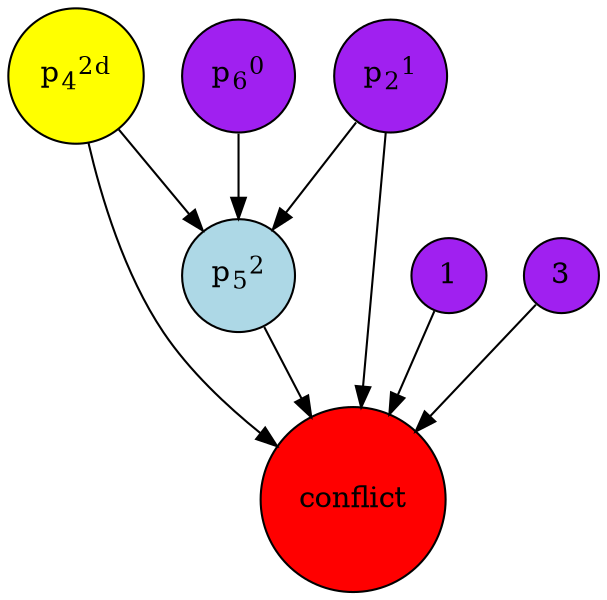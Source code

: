 digraph conflict {
node [style="filled,rounded",shape=circle,fillcolor=white];
4 [label=<p<SUB>4</SUB><SUP>2</SUP><SUP>d</SUP>>,fillcolor=lightblue];
5 [label=<p<SUB>5</SUB><SUP>2</SUP>>,fillcolor=lightblue];
6 [label=<p<SUB>6</SUB><SUP>0</SUP>>];
6 -> 5;
2 [label=<p<SUB>2</SUB><SUP>1</SUP>>];
2 -> 5;
4 [label=<p<SUB>4</SUB><SUP>2</SUP><SUP>d</SUP>>];
4 -> 5;
1 [fillcolor=purple];
2 [fillcolor=purple];
3 [fillcolor=purple];
4 [fillcolor=yellow];
6 [fillcolor=purple];
conflict [fillcolor=red];
1 -> conflict;
2 -> conflict;
3 -> conflict;
4 -> conflict;
5 -> conflict;
}
